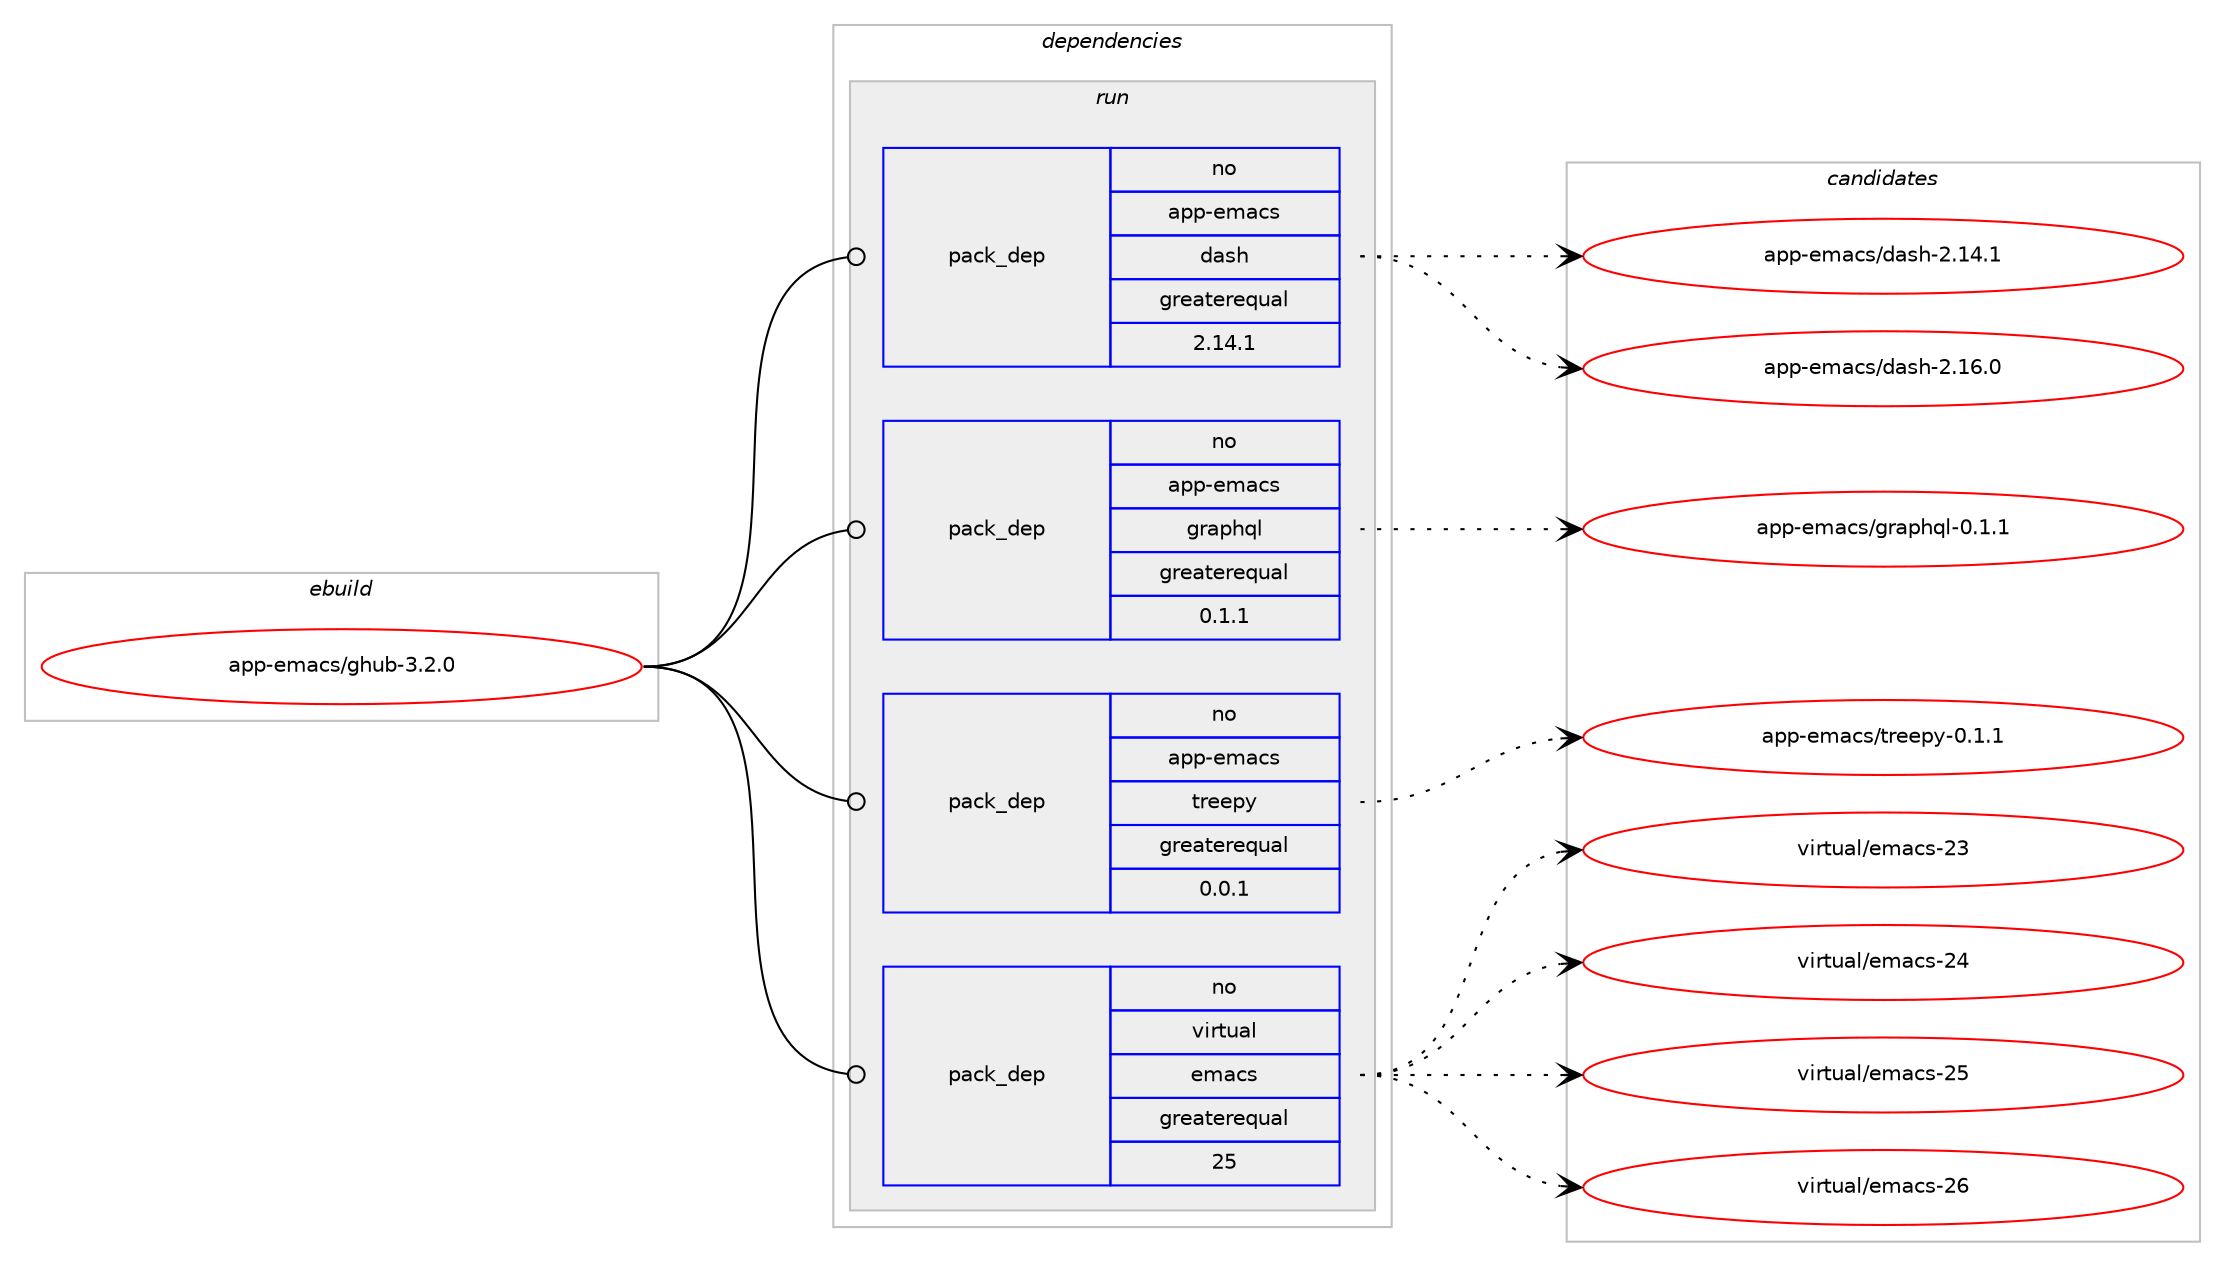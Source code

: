 digraph prolog {

# *************
# Graph options
# *************

newrank=true;
concentrate=true;
compound=true;
graph [rankdir=LR,fontname=Helvetica,fontsize=10,ranksep=1.5];#, ranksep=2.5, nodesep=0.2];
edge  [arrowhead=vee];
node  [fontname=Helvetica,fontsize=10];

# **********
# The ebuild
# **********

subgraph cluster_leftcol {
color=gray;
rank=same;
label=<<i>ebuild</i>>;
id [label="app-emacs/ghub-3.2.0", color=red, width=4, href="../app-emacs/ghub-3.2.0.svg"];
}

# ****************
# The dependencies
# ****************

subgraph cluster_midcol {
color=gray;
label=<<i>dependencies</i>>;
subgraph cluster_compile {
fillcolor="#eeeeee";
style=filled;
label=<<i>compile</i>>;
}
subgraph cluster_compileandrun {
fillcolor="#eeeeee";
style=filled;
label=<<i>compile and run</i>>;
}
subgraph cluster_run {
fillcolor="#eeeeee";
style=filled;
label=<<i>run</i>>;
subgraph pack359013 {
dependency482819 [label=<<TABLE BORDER="0" CELLBORDER="1" CELLSPACING="0" CELLPADDING="4" WIDTH="220"><TR><TD ROWSPAN="6" CELLPADDING="30">pack_dep</TD></TR><TR><TD WIDTH="110">no</TD></TR><TR><TD>app-emacs</TD></TR><TR><TD>dash</TD></TR><TR><TD>greaterequal</TD></TR><TR><TD>2.14.1</TD></TR></TABLE>>, shape=none, color=blue];
}
id:e -> dependency482819:w [weight=20,style="solid",arrowhead="odot"];
subgraph pack359014 {
dependency482820 [label=<<TABLE BORDER="0" CELLBORDER="1" CELLSPACING="0" CELLPADDING="4" WIDTH="220"><TR><TD ROWSPAN="6" CELLPADDING="30">pack_dep</TD></TR><TR><TD WIDTH="110">no</TD></TR><TR><TD>app-emacs</TD></TR><TR><TD>graphql</TD></TR><TR><TD>greaterequal</TD></TR><TR><TD>0.1.1</TD></TR></TABLE>>, shape=none, color=blue];
}
id:e -> dependency482820:w [weight=20,style="solid",arrowhead="odot"];
subgraph pack359015 {
dependency482821 [label=<<TABLE BORDER="0" CELLBORDER="1" CELLSPACING="0" CELLPADDING="4" WIDTH="220"><TR><TD ROWSPAN="6" CELLPADDING="30">pack_dep</TD></TR><TR><TD WIDTH="110">no</TD></TR><TR><TD>app-emacs</TD></TR><TR><TD>treepy</TD></TR><TR><TD>greaterequal</TD></TR><TR><TD>0.0.1</TD></TR></TABLE>>, shape=none, color=blue];
}
id:e -> dependency482821:w [weight=20,style="solid",arrowhead="odot"];
subgraph pack359016 {
dependency482822 [label=<<TABLE BORDER="0" CELLBORDER="1" CELLSPACING="0" CELLPADDING="4" WIDTH="220"><TR><TD ROWSPAN="6" CELLPADDING="30">pack_dep</TD></TR><TR><TD WIDTH="110">no</TD></TR><TR><TD>virtual</TD></TR><TR><TD>emacs</TD></TR><TR><TD>greaterequal</TD></TR><TR><TD>25</TD></TR></TABLE>>, shape=none, color=blue];
}
id:e -> dependency482822:w [weight=20,style="solid",arrowhead="odot"];
}
}

# **************
# The candidates
# **************

subgraph cluster_choices {
rank=same;
color=gray;
label=<<i>candidates</i>>;

subgraph choice359013 {
color=black;
nodesep=1;
choice97112112451011099799115471009711510445504649524649 [label="app-emacs/dash-2.14.1", color=red, width=4,href="../app-emacs/dash-2.14.1.svg"];
choice97112112451011099799115471009711510445504649544648 [label="app-emacs/dash-2.16.0", color=red, width=4,href="../app-emacs/dash-2.16.0.svg"];
dependency482819:e -> choice97112112451011099799115471009711510445504649524649:w [style=dotted,weight="100"];
dependency482819:e -> choice97112112451011099799115471009711510445504649544648:w [style=dotted,weight="100"];
}
subgraph choice359014 {
color=black;
nodesep=1;
choice971121124510110997991154710311497112104113108454846494649 [label="app-emacs/graphql-0.1.1", color=red, width=4,href="../app-emacs/graphql-0.1.1.svg"];
dependency482820:e -> choice971121124510110997991154710311497112104113108454846494649:w [style=dotted,weight="100"];
}
subgraph choice359015 {
color=black;
nodesep=1;
choice9711211245101109979911547116114101101112121454846494649 [label="app-emacs/treepy-0.1.1", color=red, width=4,href="../app-emacs/treepy-0.1.1.svg"];
dependency482821:e -> choice9711211245101109979911547116114101101112121454846494649:w [style=dotted,weight="100"];
}
subgraph choice359016 {
color=black;
nodesep=1;
choice11810511411611797108471011099799115455051 [label="virtual/emacs-23", color=red, width=4,href="../virtual/emacs-23.svg"];
choice11810511411611797108471011099799115455052 [label="virtual/emacs-24", color=red, width=4,href="../virtual/emacs-24.svg"];
choice11810511411611797108471011099799115455053 [label="virtual/emacs-25", color=red, width=4,href="../virtual/emacs-25.svg"];
choice11810511411611797108471011099799115455054 [label="virtual/emacs-26", color=red, width=4,href="../virtual/emacs-26.svg"];
dependency482822:e -> choice11810511411611797108471011099799115455051:w [style=dotted,weight="100"];
dependency482822:e -> choice11810511411611797108471011099799115455052:w [style=dotted,weight="100"];
dependency482822:e -> choice11810511411611797108471011099799115455053:w [style=dotted,weight="100"];
dependency482822:e -> choice11810511411611797108471011099799115455054:w [style=dotted,weight="100"];
}
}

}
